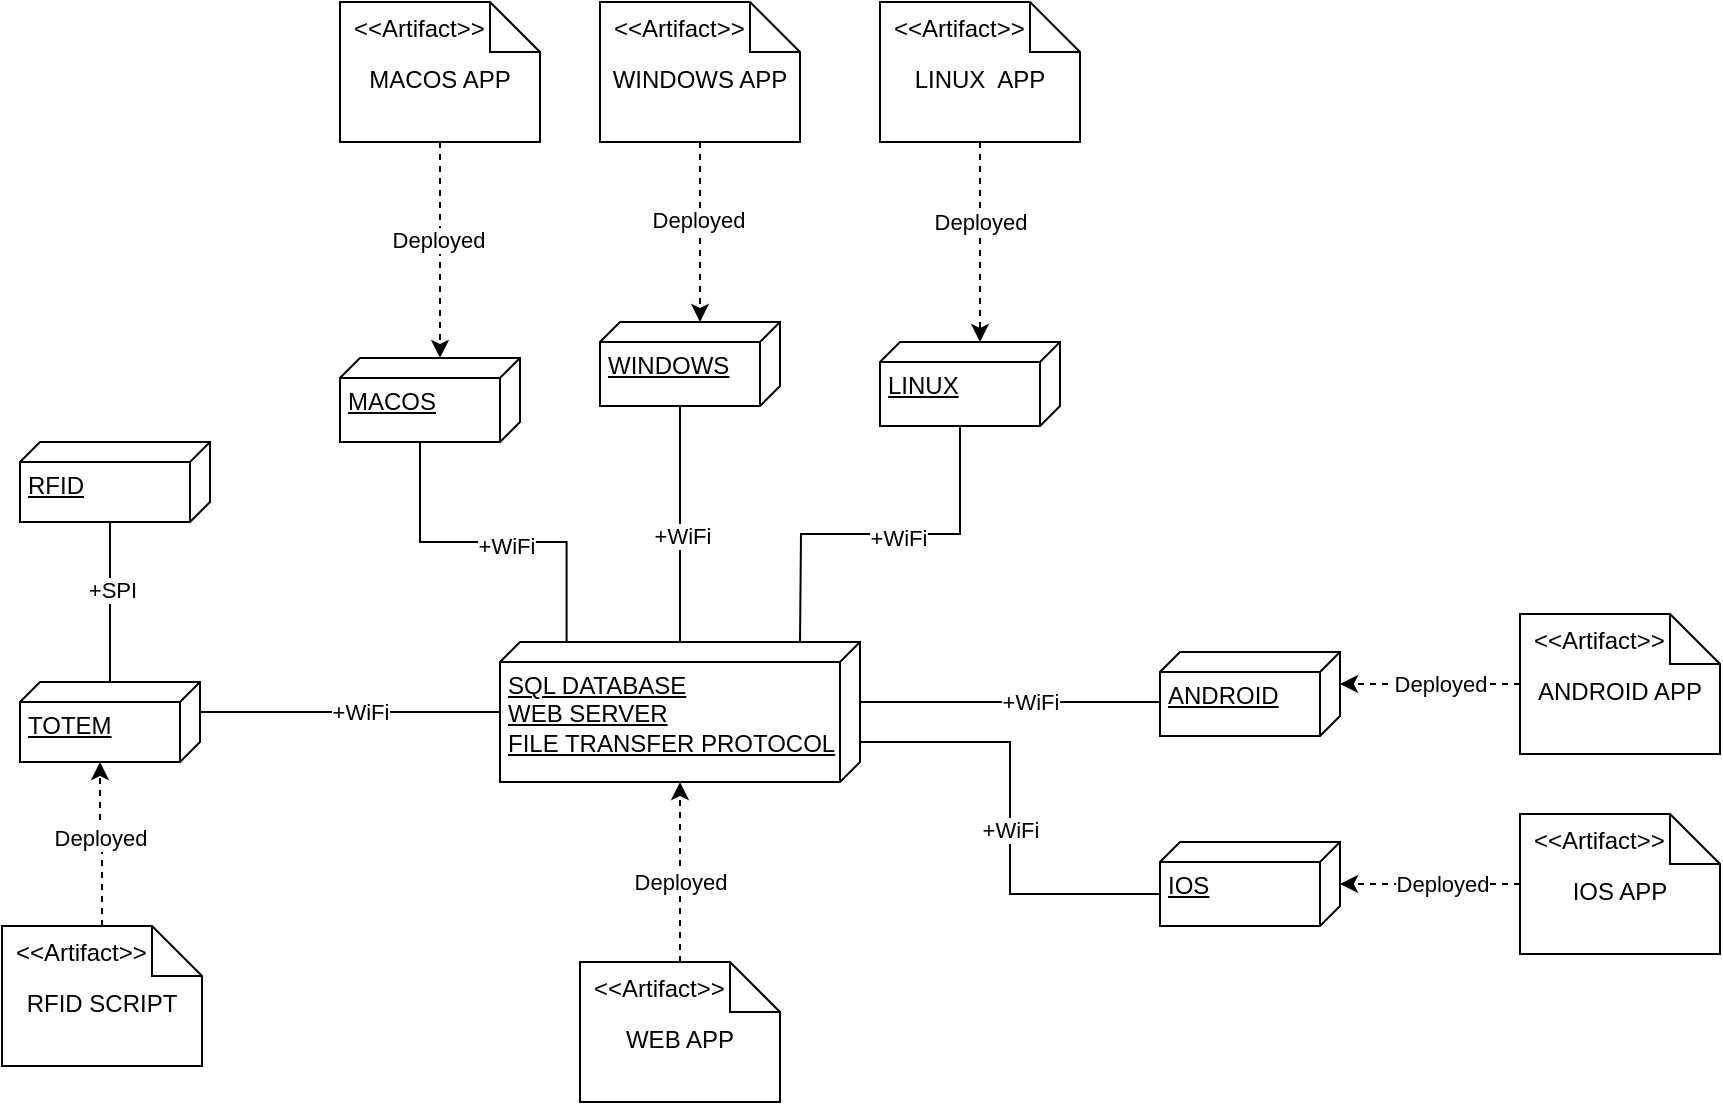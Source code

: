 <mxfile version="20.0.4" type="device"><diagram id="JkQ_lGkrzdFclPBOVA1y" name="Page-1"><mxGraphModel dx="920" dy="1661" grid="1" gridSize="10" guides="1" tooltips="1" connect="1" arrows="1" fold="1" page="1" pageScale="1" pageWidth="827" pageHeight="1169" math="0" shadow="0"><root><mxCell id="0"/><mxCell id="1" parent="0"/><mxCell id="zFdQlqFe3bSBJaWD9sDb-2" value="SQL DATABASE&lt;br&gt;WEB SERVER&lt;br&gt;FILE TRANSFER PROTOCOL" style="verticalAlign=top;align=left;spacingTop=8;spacingLeft=2;spacingRight=12;shape=cube;size=10;direction=south;fontStyle=4;html=1;" vertex="1" parent="1"><mxGeometry x="310" y="190" width="180" height="70" as="geometry"/></mxCell><mxCell id="zFdQlqFe3bSBJaWD9sDb-3" value="WEB APP" style="shape=note2;boundedLbl=1;whiteSpace=wrap;html=1;size=25;verticalAlign=top;align=center;" vertex="1" parent="1"><mxGeometry x="350" y="350" width="100" height="70" as="geometry"/></mxCell><mxCell id="zFdQlqFe3bSBJaWD9sDb-4" value="&lt;&lt;Artifact&gt;&gt;" style="resizeWidth=1;part=1;strokeColor=none;fillColor=none;align=left;spacingLeft=5;" vertex="1" parent="zFdQlqFe3bSBJaWD9sDb-3"><mxGeometry width="100" height="25" relative="1" as="geometry"/></mxCell><mxCell id="zFdQlqFe3bSBJaWD9sDb-5" style="edgeStyle=orthogonalEdgeStyle;rounded=0;orthogonalLoop=1;jettySize=auto;html=1;exitX=0.5;exitY=0;exitDx=0;exitDy=0;dashed=1;" edge="1" parent="zFdQlqFe3bSBJaWD9sDb-3" source="zFdQlqFe3bSBJaWD9sDb-4" target="zFdQlqFe3bSBJaWD9sDb-2"><mxGeometry relative="1" as="geometry"/></mxCell><mxCell id="zFdQlqFe3bSBJaWD9sDb-8" value="Deployed" style="edgeLabel;html=1;align=center;verticalAlign=middle;resizable=0;points=[];" vertex="1" connectable="0" parent="zFdQlqFe3bSBJaWD9sDb-5"><mxGeometry x="0.222" relative="1" as="geometry"><mxPoint y="15" as="offset"/></mxGeometry></mxCell><mxCell id="zFdQlqFe3bSBJaWD9sDb-12" style="edgeStyle=orthogonalEdgeStyle;rounded=0;orthogonalLoop=1;jettySize=auto;html=1;exitX=0;exitY=0;exitDx=15;exitDy=0;exitPerimeter=0;endArrow=none;endFill=0;" edge="1" parent="1" source="zFdQlqFe3bSBJaWD9sDb-9" target="zFdQlqFe3bSBJaWD9sDb-2"><mxGeometry relative="1" as="geometry"/></mxCell><mxCell id="zFdQlqFe3bSBJaWD9sDb-55" value="+WiFi" style="edgeLabel;html=1;align=center;verticalAlign=middle;resizable=0;points=[];" vertex="1" connectable="0" parent="zFdQlqFe3bSBJaWD9sDb-12"><mxGeometry x="0.319" y="-1" relative="1" as="geometry"><mxPoint x="-19" y="-1" as="offset"/></mxGeometry></mxCell><mxCell id="zFdQlqFe3bSBJaWD9sDb-9" value="TOTEM" style="verticalAlign=top;align=left;spacingTop=8;spacingLeft=2;spacingRight=12;shape=cube;size=10;direction=south;fontStyle=4;html=1;" vertex="1" parent="1"><mxGeometry x="70" y="210" width="90" height="40" as="geometry"/></mxCell><mxCell id="zFdQlqFe3bSBJaWD9sDb-11" style="edgeStyle=orthogonalEdgeStyle;rounded=0;orthogonalLoop=1;jettySize=auto;html=1;exitX=0;exitY=0;exitDx=40;exitDy=50;exitPerimeter=0;endArrow=none;endFill=0;" edge="1" parent="1" source="zFdQlqFe3bSBJaWD9sDb-10" target="zFdQlqFe3bSBJaWD9sDb-9"><mxGeometry relative="1" as="geometry"/></mxCell><mxCell id="zFdQlqFe3bSBJaWD9sDb-54" value="+SPI" style="edgeLabel;html=1;align=center;verticalAlign=middle;resizable=0;points=[];" vertex="1" connectable="0" parent="zFdQlqFe3bSBJaWD9sDb-11"><mxGeometry x="-0.16" y="1" relative="1" as="geometry"><mxPoint as="offset"/></mxGeometry></mxCell><mxCell id="zFdQlqFe3bSBJaWD9sDb-10" value="RFID" style="verticalAlign=top;align=left;spacingTop=8;spacingLeft=2;spacingRight=12;shape=cube;size=10;direction=south;fontStyle=4;html=1;" vertex="1" parent="1"><mxGeometry x="70" y="90" width="95" height="40" as="geometry"/></mxCell><mxCell id="zFdQlqFe3bSBJaWD9sDb-14" style="edgeStyle=orthogonalEdgeStyle;rounded=0;orthogonalLoop=1;jettySize=auto;html=1;exitX=0;exitY=0;exitDx=25;exitDy=90;exitPerimeter=0;entryX=0;entryY=0;entryDx=30;entryDy=0;entryPerimeter=0;endArrow=none;endFill=0;" edge="1" parent="1" source="zFdQlqFe3bSBJaWD9sDb-13" target="zFdQlqFe3bSBJaWD9sDb-2"><mxGeometry relative="1" as="geometry"/></mxCell><mxCell id="zFdQlqFe3bSBJaWD9sDb-59" value="+WiFi" style="edgeLabel;html=1;align=center;verticalAlign=middle;resizable=0;points=[];" vertex="1" connectable="0" parent="zFdQlqFe3bSBJaWD9sDb-14"><mxGeometry x="-0.124" relative="1" as="geometry"><mxPoint as="offset"/></mxGeometry></mxCell><mxCell id="zFdQlqFe3bSBJaWD9sDb-13" value="ANDROID" style="verticalAlign=top;align=left;spacingTop=8;spacingLeft=2;spacingRight=12;shape=cube;size=10;direction=south;fontStyle=4;html=1;" vertex="1" parent="1"><mxGeometry x="640" y="195" width="90" height="42" as="geometry"/></mxCell><mxCell id="zFdQlqFe3bSBJaWD9sDb-16" style="edgeStyle=orthogonalEdgeStyle;rounded=0;orthogonalLoop=1;jettySize=auto;html=1;exitX=0;exitY=0;exitDx=26;exitDy=90;exitPerimeter=0;entryX=0.714;entryY=0;entryDx=0;entryDy=0;entryPerimeter=0;endArrow=none;endFill=0;" edge="1" parent="1" source="zFdQlqFe3bSBJaWD9sDb-15" target="zFdQlqFe3bSBJaWD9sDb-2"><mxGeometry relative="1" as="geometry"/></mxCell><mxCell id="zFdQlqFe3bSBJaWD9sDb-60" value="+WiFi" style="edgeLabel;html=1;align=center;verticalAlign=middle;resizable=0;points=[];" vertex="1" connectable="0" parent="zFdQlqFe3bSBJaWD9sDb-16"><mxGeometry x="-0.055" relative="1" as="geometry"><mxPoint as="offset"/></mxGeometry></mxCell><mxCell id="zFdQlqFe3bSBJaWD9sDb-15" value="IOS" style="verticalAlign=top;align=left;spacingTop=8;spacingLeft=2;spacingRight=12;shape=cube;size=10;direction=south;fontStyle=4;html=1;" vertex="1" parent="1"><mxGeometry x="640" y="290" width="90" height="42" as="geometry"/></mxCell><mxCell id="zFdQlqFe3bSBJaWD9sDb-48" value="" style="edgeStyle=orthogonalEdgeStyle;rounded=0;orthogonalLoop=1;jettySize=auto;html=1;dashed=1;endArrow=classic;endFill=1;" edge="1" parent="1" source="zFdQlqFe3bSBJaWD9sDb-17" target="zFdQlqFe3bSBJaWD9sDb-15"><mxGeometry relative="1" as="geometry"/></mxCell><mxCell id="zFdQlqFe3bSBJaWD9sDb-49" value="Deployed" style="edgeLabel;html=1;align=center;verticalAlign=middle;resizable=0;points=[];" vertex="1" connectable="0" parent="zFdQlqFe3bSBJaWD9sDb-48"><mxGeometry x="-0.252" y="3" relative="1" as="geometry"><mxPoint x="-6" y="-3" as="offset"/></mxGeometry></mxCell><mxCell id="zFdQlqFe3bSBJaWD9sDb-17" value="IOS APP" style="shape=note2;boundedLbl=1;whiteSpace=wrap;html=1;size=25;verticalAlign=top;align=center;" vertex="1" parent="1"><mxGeometry x="820" y="276" width="100" height="70" as="geometry"/></mxCell><mxCell id="zFdQlqFe3bSBJaWD9sDb-18" value="&lt;&lt;Artifact&gt;&gt;" style="resizeWidth=1;part=1;strokeColor=none;fillColor=none;align=left;spacingLeft=5;" vertex="1" parent="zFdQlqFe3bSBJaWD9sDb-17"><mxGeometry width="100" height="25" relative="1" as="geometry"/></mxCell><mxCell id="zFdQlqFe3bSBJaWD9sDb-19" style="edgeStyle=orthogonalEdgeStyle;rounded=0;orthogonalLoop=1;jettySize=auto;html=1;exitX=0.5;exitY=0;exitDx=0;exitDy=0;dashed=1;" edge="1" parent="zFdQlqFe3bSBJaWD9sDb-17" source="zFdQlqFe3bSBJaWD9sDb-18"><mxGeometry relative="1" as="geometry"/></mxCell><mxCell id="zFdQlqFe3bSBJaWD9sDb-20" value="Deplyed" style="edgeLabel;html=1;align=center;verticalAlign=middle;resizable=0;points=[];" vertex="1" connectable="0" parent="zFdQlqFe3bSBJaWD9sDb-19"><mxGeometry x="0.222" relative="1" as="geometry"><mxPoint y="15" as="offset"/></mxGeometry></mxCell><mxCell id="zFdQlqFe3bSBJaWD9sDb-47" style="edgeStyle=orthogonalEdgeStyle;rounded=0;orthogonalLoop=1;jettySize=auto;html=1;exitX=0;exitY=0.5;exitDx=0;exitDy=0;exitPerimeter=0;entryX=0;entryY=0;entryDx=16;entryDy=0;entryPerimeter=0;dashed=1;endArrow=classic;endFill=1;" edge="1" parent="1" source="zFdQlqFe3bSBJaWD9sDb-22" target="zFdQlqFe3bSBJaWD9sDb-13"><mxGeometry relative="1" as="geometry"/></mxCell><mxCell id="zFdQlqFe3bSBJaWD9sDb-50" value="Deployed" style="edgeLabel;html=1;align=center;verticalAlign=middle;resizable=0;points=[];" vertex="1" connectable="0" parent="zFdQlqFe3bSBJaWD9sDb-47"><mxGeometry x="-0.153" y="1" relative="1" as="geometry"><mxPoint x="-2" y="-1" as="offset"/></mxGeometry></mxCell><mxCell id="zFdQlqFe3bSBJaWD9sDb-22" value="ANDROID APP" style="shape=note2;boundedLbl=1;whiteSpace=wrap;html=1;size=25;verticalAlign=top;align=center;" vertex="1" parent="1"><mxGeometry x="820" y="176" width="100" height="70" as="geometry"/></mxCell><mxCell id="zFdQlqFe3bSBJaWD9sDb-23" value="&lt;&lt;Artifact&gt;&gt;" style="resizeWidth=1;part=1;strokeColor=none;fillColor=none;align=left;spacingLeft=5;" vertex="1" parent="zFdQlqFe3bSBJaWD9sDb-22"><mxGeometry width="100" height="25" relative="1" as="geometry"/></mxCell><mxCell id="zFdQlqFe3bSBJaWD9sDb-24" style="edgeStyle=orthogonalEdgeStyle;rounded=0;orthogonalLoop=1;jettySize=auto;html=1;exitX=0.5;exitY=0;exitDx=0;exitDy=0;dashed=1;" edge="1" parent="zFdQlqFe3bSBJaWD9sDb-22" source="zFdQlqFe3bSBJaWD9sDb-23"><mxGeometry relative="1" as="geometry"/></mxCell><mxCell id="zFdQlqFe3bSBJaWD9sDb-25" value="Deplyed" style="edgeLabel;html=1;align=center;verticalAlign=middle;resizable=0;points=[];" vertex="1" connectable="0" parent="zFdQlqFe3bSBJaWD9sDb-24"><mxGeometry x="0.222" relative="1" as="geometry"><mxPoint y="15" as="offset"/></mxGeometry></mxCell><mxCell id="zFdQlqFe3bSBJaWD9sDb-27" style="edgeStyle=orthogonalEdgeStyle;rounded=0;orthogonalLoop=1;jettySize=auto;html=1;exitX=0;exitY=0;exitDx=42;exitDy=50;exitPerimeter=0;endArrow=none;endFill=0;" edge="1" parent="1" source="zFdQlqFe3bSBJaWD9sDb-26"><mxGeometry relative="1" as="geometry"><mxPoint x="460" y="190" as="targetPoint"/></mxGeometry></mxCell><mxCell id="zFdQlqFe3bSBJaWD9sDb-58" value="+WiFi" style="edgeLabel;html=1;align=center;verticalAlign=middle;resizable=0;points=[];" vertex="1" connectable="0" parent="zFdQlqFe3bSBJaWD9sDb-27"><mxGeometry x="-0.091" y="2" relative="1" as="geometry"><mxPoint as="offset"/></mxGeometry></mxCell><mxCell id="zFdQlqFe3bSBJaWD9sDb-26" value="LINUX" style="verticalAlign=top;align=left;spacingTop=8;spacingLeft=2;spacingRight=12;shape=cube;size=10;direction=south;fontStyle=4;html=1;" vertex="1" parent="1"><mxGeometry x="500" y="40" width="90" height="42" as="geometry"/></mxCell><mxCell id="zFdQlqFe3bSBJaWD9sDb-29" style="edgeStyle=orthogonalEdgeStyle;rounded=0;orthogonalLoop=1;jettySize=auto;html=1;exitX=0;exitY=0;exitDx=42;exitDy=50;exitPerimeter=0;endArrow=none;endFill=0;" edge="1" parent="1" source="zFdQlqFe3bSBJaWD9sDb-28" target="zFdQlqFe3bSBJaWD9sDb-2"><mxGeometry relative="1" as="geometry"/></mxCell><mxCell id="zFdQlqFe3bSBJaWD9sDb-57" value="+WiFi" style="edgeLabel;html=1;align=center;verticalAlign=middle;resizable=0;points=[];" vertex="1" connectable="0" parent="zFdQlqFe3bSBJaWD9sDb-29"><mxGeometry x="0.098" y="1" relative="1" as="geometry"><mxPoint as="offset"/></mxGeometry></mxCell><mxCell id="zFdQlqFe3bSBJaWD9sDb-28" value="WINDOWS" style="verticalAlign=top;align=left;spacingTop=8;spacingLeft=2;spacingRight=12;shape=cube;size=10;direction=south;fontStyle=4;html=1;" vertex="1" parent="1"><mxGeometry x="360" y="30" width="90" height="42" as="geometry"/></mxCell><mxCell id="zFdQlqFe3bSBJaWD9sDb-31" style="edgeStyle=orthogonalEdgeStyle;rounded=0;orthogonalLoop=1;jettySize=auto;html=1;exitX=0;exitY=0;exitDx=42;exitDy=50;exitPerimeter=0;entryX=-0.005;entryY=0.815;entryDx=0;entryDy=0;entryPerimeter=0;endArrow=none;endFill=0;" edge="1" parent="1" source="zFdQlqFe3bSBJaWD9sDb-30" target="zFdQlqFe3bSBJaWD9sDb-2"><mxGeometry relative="1" as="geometry"/></mxCell><mxCell id="zFdQlqFe3bSBJaWD9sDb-56" value="+WiFi" style="edgeLabel;html=1;align=center;verticalAlign=middle;resizable=0;points=[];" vertex="1" connectable="0" parent="zFdQlqFe3bSBJaWD9sDb-31"><mxGeometry x="0.071" y="-2" relative="1" as="geometry"><mxPoint as="offset"/></mxGeometry></mxCell><mxCell id="zFdQlqFe3bSBJaWD9sDb-30" value="MACOS" style="verticalAlign=top;align=left;spacingTop=8;spacingLeft=2;spacingRight=12;shape=cube;size=10;direction=south;fontStyle=4;html=1;" vertex="1" parent="1"><mxGeometry x="230" y="48" width="90" height="42" as="geometry"/></mxCell><mxCell id="zFdQlqFe3bSBJaWD9sDb-46" style="edgeStyle=orthogonalEdgeStyle;rounded=0;orthogonalLoop=1;jettySize=auto;html=1;exitX=0.5;exitY=1;exitDx=0;exitDy=0;exitPerimeter=0;entryX=0;entryY=0;entryDx=0;entryDy=40;entryPerimeter=0;dashed=1;endArrow=classic;endFill=1;" edge="1" parent="1" source="zFdQlqFe3bSBJaWD9sDb-32" target="zFdQlqFe3bSBJaWD9sDb-26"><mxGeometry relative="1" as="geometry"/></mxCell><mxCell id="zFdQlqFe3bSBJaWD9sDb-51" value="Deployed" style="edgeLabel;html=1;align=center;verticalAlign=middle;resizable=0;points=[];" vertex="1" connectable="0" parent="zFdQlqFe3bSBJaWD9sDb-46"><mxGeometry x="0.723" y="1" relative="1" as="geometry"><mxPoint x="-1" y="-46" as="offset"/></mxGeometry></mxCell><mxCell id="zFdQlqFe3bSBJaWD9sDb-32" value="LINUX&amp;nbsp; APP" style="shape=note2;boundedLbl=1;whiteSpace=wrap;html=1;size=25;verticalAlign=top;align=center;" vertex="1" parent="1"><mxGeometry x="500" y="-130" width="100" height="70" as="geometry"/></mxCell><mxCell id="zFdQlqFe3bSBJaWD9sDb-33" value="&lt;&lt;Artifact&gt;&gt;" style="resizeWidth=1;part=1;strokeColor=none;fillColor=none;align=left;spacingLeft=5;" vertex="1" parent="zFdQlqFe3bSBJaWD9sDb-32"><mxGeometry width="100" height="25" relative="1" as="geometry"/></mxCell><mxCell id="zFdQlqFe3bSBJaWD9sDb-34" style="edgeStyle=orthogonalEdgeStyle;rounded=0;orthogonalLoop=1;jettySize=auto;html=1;exitX=0.5;exitY=0;exitDx=0;exitDy=0;dashed=1;" edge="1" parent="zFdQlqFe3bSBJaWD9sDb-32" source="zFdQlqFe3bSBJaWD9sDb-33"><mxGeometry relative="1" as="geometry"/></mxCell><mxCell id="zFdQlqFe3bSBJaWD9sDb-35" value="Deplyed" style="edgeLabel;html=1;align=center;verticalAlign=middle;resizable=0;points=[];" vertex="1" connectable="0" parent="zFdQlqFe3bSBJaWD9sDb-34"><mxGeometry x="0.222" relative="1" as="geometry"><mxPoint y="15" as="offset"/></mxGeometry></mxCell><mxCell id="zFdQlqFe3bSBJaWD9sDb-45" style="edgeStyle=orthogonalEdgeStyle;rounded=0;orthogonalLoop=1;jettySize=auto;html=1;exitX=0.5;exitY=1;exitDx=0;exitDy=0;exitPerimeter=0;entryX=0;entryY=0;entryDx=0;entryDy=40;entryPerimeter=0;dashed=1;endArrow=classic;endFill=1;" edge="1" parent="1" source="zFdQlqFe3bSBJaWD9sDb-36" target="zFdQlqFe3bSBJaWD9sDb-28"><mxGeometry relative="1" as="geometry"/></mxCell><mxCell id="zFdQlqFe3bSBJaWD9sDb-52" value="Deployed" style="edgeLabel;html=1;align=center;verticalAlign=middle;resizable=0;points=[];" vertex="1" connectable="0" parent="zFdQlqFe3bSBJaWD9sDb-45"><mxGeometry x="-0.137" y="-1" relative="1" as="geometry"><mxPoint as="offset"/></mxGeometry></mxCell><mxCell id="zFdQlqFe3bSBJaWD9sDb-36" value="WINDOWS APP" style="shape=note2;boundedLbl=1;whiteSpace=wrap;html=1;size=25;verticalAlign=top;align=center;" vertex="1" parent="1"><mxGeometry x="360" y="-130" width="100" height="70" as="geometry"/></mxCell><mxCell id="zFdQlqFe3bSBJaWD9sDb-37" value="&lt;&lt;Artifact&gt;&gt;" style="resizeWidth=1;part=1;strokeColor=none;fillColor=none;align=left;spacingLeft=5;" vertex="1" parent="zFdQlqFe3bSBJaWD9sDb-36"><mxGeometry width="100" height="25" relative="1" as="geometry"/></mxCell><mxCell id="zFdQlqFe3bSBJaWD9sDb-38" style="edgeStyle=orthogonalEdgeStyle;rounded=0;orthogonalLoop=1;jettySize=auto;html=1;exitX=0.5;exitY=0;exitDx=0;exitDy=0;dashed=1;" edge="1" parent="zFdQlqFe3bSBJaWD9sDb-36" source="zFdQlqFe3bSBJaWD9sDb-37"><mxGeometry relative="1" as="geometry"/></mxCell><mxCell id="zFdQlqFe3bSBJaWD9sDb-39" value="Deplyed" style="edgeLabel;html=1;align=center;verticalAlign=middle;resizable=0;points=[];" vertex="1" connectable="0" parent="zFdQlqFe3bSBJaWD9sDb-38"><mxGeometry x="0.222" relative="1" as="geometry"><mxPoint y="15" as="offset"/></mxGeometry></mxCell><mxCell id="zFdQlqFe3bSBJaWD9sDb-44" style="edgeStyle=orthogonalEdgeStyle;rounded=0;orthogonalLoop=1;jettySize=auto;html=1;exitX=0.5;exitY=1;exitDx=0;exitDy=0;exitPerimeter=0;entryX=0;entryY=0;entryDx=0;entryDy=40;entryPerimeter=0;endArrow=classic;endFill=1;dashed=1;" edge="1" parent="1" source="zFdQlqFe3bSBJaWD9sDb-40" target="zFdQlqFe3bSBJaWD9sDb-30"><mxGeometry relative="1" as="geometry"/></mxCell><mxCell id="zFdQlqFe3bSBJaWD9sDb-53" value="Deployed" style="edgeLabel;html=1;align=center;verticalAlign=middle;resizable=0;points=[];" vertex="1" connectable="0" parent="zFdQlqFe3bSBJaWD9sDb-44"><mxGeometry x="-0.105" y="-1" relative="1" as="geometry"><mxPoint as="offset"/></mxGeometry></mxCell><mxCell id="zFdQlqFe3bSBJaWD9sDb-40" value="MACOS APP" style="shape=note2;boundedLbl=1;whiteSpace=wrap;html=1;size=25;verticalAlign=top;align=center;" vertex="1" parent="1"><mxGeometry x="230" y="-130" width="100" height="70" as="geometry"/></mxCell><mxCell id="zFdQlqFe3bSBJaWD9sDb-41" value="&lt;&lt;Artifact&gt;&gt;" style="resizeWidth=1;part=1;strokeColor=none;fillColor=none;align=left;spacingLeft=5;" vertex="1" parent="zFdQlqFe3bSBJaWD9sDb-40"><mxGeometry width="100" height="25" relative="1" as="geometry"/></mxCell><mxCell id="zFdQlqFe3bSBJaWD9sDb-42" style="edgeStyle=orthogonalEdgeStyle;rounded=0;orthogonalLoop=1;jettySize=auto;html=1;exitX=0.5;exitY=0;exitDx=0;exitDy=0;dashed=1;" edge="1" parent="zFdQlqFe3bSBJaWD9sDb-40" source="zFdQlqFe3bSBJaWD9sDb-41"><mxGeometry relative="1" as="geometry"/></mxCell><mxCell id="zFdQlqFe3bSBJaWD9sDb-43" value="Deplyed" style="edgeLabel;html=1;align=center;verticalAlign=middle;resizable=0;points=[];" vertex="1" connectable="0" parent="zFdQlqFe3bSBJaWD9sDb-42"><mxGeometry x="0.222" relative="1" as="geometry"><mxPoint y="15" as="offset"/></mxGeometry></mxCell><mxCell id="zFdQlqFe3bSBJaWD9sDb-61" value="RFID SCRIPT" style="shape=note2;boundedLbl=1;whiteSpace=wrap;html=1;size=25;verticalAlign=top;align=center;" vertex="1" parent="1"><mxGeometry x="61" y="332" width="100" height="70" as="geometry"/></mxCell><mxCell id="zFdQlqFe3bSBJaWD9sDb-62" value="&lt;&lt;Artifact&gt;&gt;" style="resizeWidth=1;part=1;strokeColor=none;fillColor=none;align=left;spacingLeft=5;" vertex="1" parent="zFdQlqFe3bSBJaWD9sDb-61"><mxGeometry width="100" height="25" relative="1" as="geometry"/></mxCell><mxCell id="zFdQlqFe3bSBJaWD9sDb-63" style="edgeStyle=orthogonalEdgeStyle;rounded=0;orthogonalLoop=1;jettySize=auto;html=1;exitX=0.5;exitY=0;exitDx=0;exitDy=0;dashed=1;" edge="1" parent="zFdQlqFe3bSBJaWD9sDb-61" source="zFdQlqFe3bSBJaWD9sDb-62"><mxGeometry relative="1" as="geometry"/></mxCell><mxCell id="zFdQlqFe3bSBJaWD9sDb-64" value="Deplyed" style="edgeLabel;html=1;align=center;verticalAlign=middle;resizable=0;points=[];" vertex="1" connectable="0" parent="zFdQlqFe3bSBJaWD9sDb-63"><mxGeometry x="0.222" relative="1" as="geometry"><mxPoint y="15" as="offset"/></mxGeometry></mxCell><mxCell id="zFdQlqFe3bSBJaWD9sDb-71" style="edgeStyle=orthogonalEdgeStyle;rounded=0;orthogonalLoop=1;jettySize=auto;html=1;exitX=0.5;exitY=0;exitDx=0;exitDy=0;entryX=0;entryY=0;entryDx=40;entryDy=50;entryPerimeter=0;dashed=1;endArrow=classic;endFill=1;" edge="1" parent="zFdQlqFe3bSBJaWD9sDb-61" source="zFdQlqFe3bSBJaWD9sDb-62" target="zFdQlqFe3bSBJaWD9sDb-9"><mxGeometry relative="1" as="geometry"/></mxCell><mxCell id="zFdQlqFe3bSBJaWD9sDb-72" value="&lt;span style=&quot;color: rgba(0, 0, 0, 0); font-family: monospace; font-size: 0px; text-align: start; background-color: rgb(248, 249, 250);&quot;&gt;%3CmxGraphModel%3E%3Croot%3E%3CmxCell%20id%3D%220%22%2F%3E%3CmxCell%20id%3D%221%22%20parent%3D%220%22%2F%3E%3CmxCell%20id%3D%222%22%20value%3D%22Deployed%22%20style%3D%22edgeLabel%3Bhtml%3D1%3Balign%3Dcenter%3BverticalAlign%3Dmiddle%3Bresizable%3D0%3Bpoints%3D%5B%5D%3B%22%20vertex%3D%221%22%20connectable%3D%220%22%20parent%3D%221%22%3E%3CmxGeometry%20x%3D%22400%22%20y%3D%22309.706%22%20as%3D%22geometry%22%2F%3E%3C%2FmxCell%3E%3C%2Froot%3E%3C%2FmxGraphModel%3E&lt;/span&gt;" style="edgeLabel;html=1;align=center;verticalAlign=middle;resizable=0;points=[];" vertex="1" connectable="0" parent="zFdQlqFe3bSBJaWD9sDb-71"><mxGeometry x="-0.054" y="-1" relative="1" as="geometry"><mxPoint as="offset"/></mxGeometry></mxCell><mxCell id="zFdQlqFe3bSBJaWD9sDb-73" value="Deployed" style="edgeLabel;html=1;align=center;verticalAlign=middle;resizable=0;points=[];" vertex="1" connectable="0" parent="zFdQlqFe3bSBJaWD9sDb-71"><mxGeometry x="0.085" relative="1" as="geometry"><mxPoint as="offset"/></mxGeometry></mxCell></root></mxGraphModel></diagram></mxfile>